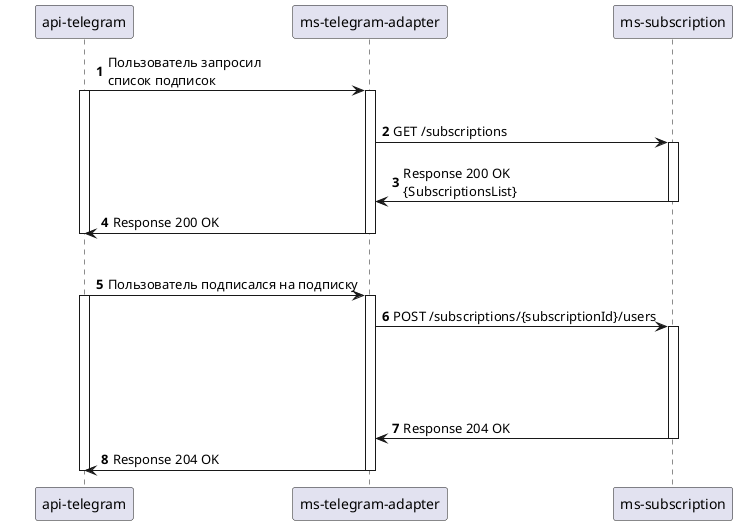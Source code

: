 @startuml newUserByTelegram
autonumber
skinparam {
    MaxMessageSize 820
    BoxPadding 10
    }
skinparam sequence {
    ParticipantPadding 30
    MessageAlign left
}
participant "api-telegram" as Api
participant "ms-telegram-adapter" as Tgm
participant "ms-subscription" as Sb


Api -> Tgm: Пользователь запросил \nсписок подписок
activate Api
activate Tgm
||20||
Tgm -> Sb: GET /subscriptions
activate Sb
||10||
Sb -> Tgm: Response 200 OK \n{SubscriptionsList}
deactivate Sb
Tgm -> Api: Response 200 OK
deactivate Api
deactivate Tgm
||30||
Api -> Tgm: Пользователь подписался на подписку
activate Api
activate Tgm
Tgm -> Sb: POST /subscriptions/{subscriptionId}/users
activate Sb
||80||
Sb -> Tgm: Response 204 OK
deactivate Sb
Tgm -> Api: Response 204 OK
deactivate Tgm
deactivate Api

@enduml